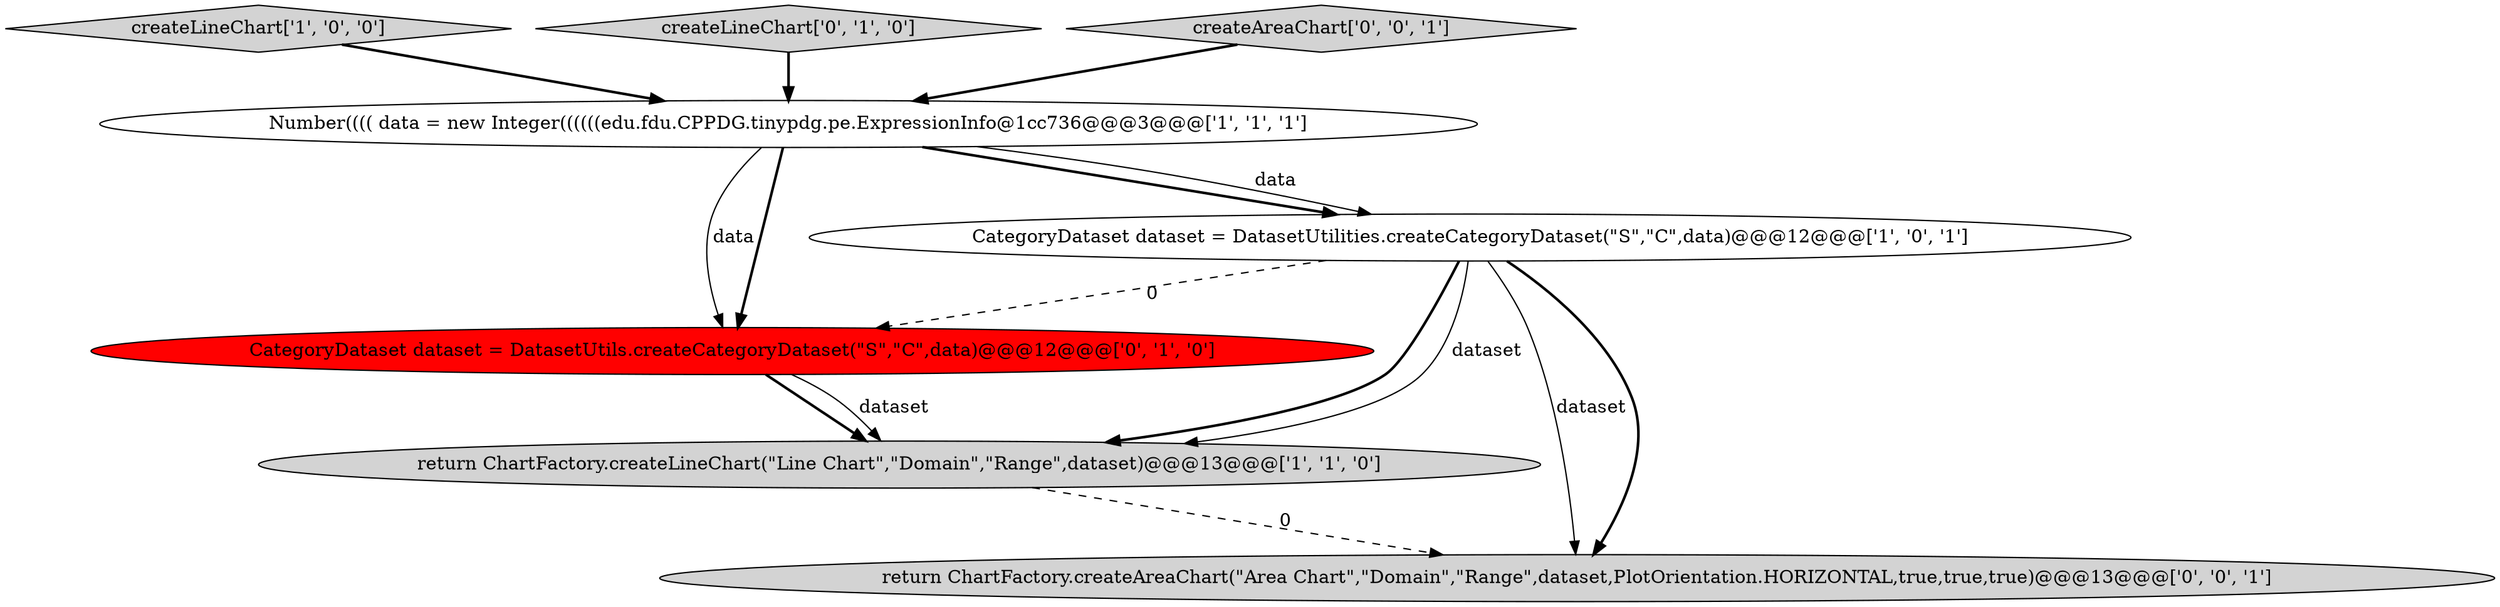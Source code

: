 digraph {
3 [style = filled, label = "return ChartFactory.createLineChart(\"Line Chart\",\"Domain\",\"Range\",dataset)@@@13@@@['1', '1', '0']", fillcolor = lightgray, shape = ellipse image = "AAA0AAABBB1BBB"];
1 [style = filled, label = "createLineChart['1', '0', '0']", fillcolor = lightgray, shape = diamond image = "AAA0AAABBB1BBB"];
5 [style = filled, label = "CategoryDataset dataset = DatasetUtils.createCategoryDataset(\"S\",\"C\",data)@@@12@@@['0', '1', '0']", fillcolor = red, shape = ellipse image = "AAA1AAABBB2BBB"];
0 [style = filled, label = "CategoryDataset dataset = DatasetUtilities.createCategoryDataset(\"S\",\"C\",data)@@@12@@@['1', '0', '1']", fillcolor = white, shape = ellipse image = "AAA0AAABBB1BBB"];
7 [style = filled, label = "return ChartFactory.createAreaChart(\"Area Chart\",\"Domain\",\"Range\",dataset,PlotOrientation.HORIZONTAL,true,true,true)@@@13@@@['0', '0', '1']", fillcolor = lightgray, shape = ellipse image = "AAA0AAABBB3BBB"];
2 [style = filled, label = "Number(((( data = new Integer((((((edu.fdu.CPPDG.tinypdg.pe.ExpressionInfo@1cc736@@@3@@@['1', '1', '1']", fillcolor = white, shape = ellipse image = "AAA0AAABBB1BBB"];
4 [style = filled, label = "createLineChart['0', '1', '0']", fillcolor = lightgray, shape = diamond image = "AAA0AAABBB2BBB"];
6 [style = filled, label = "createAreaChart['0', '0', '1']", fillcolor = lightgray, shape = diamond image = "AAA0AAABBB3BBB"];
0->3 [style = bold, label=""];
2->5 [style = solid, label="data"];
5->3 [style = bold, label=""];
1->2 [style = bold, label=""];
2->0 [style = bold, label=""];
0->7 [style = solid, label="dataset"];
4->2 [style = bold, label=""];
5->3 [style = solid, label="dataset"];
0->5 [style = dashed, label="0"];
3->7 [style = dashed, label="0"];
2->0 [style = solid, label="data"];
2->5 [style = bold, label=""];
0->7 [style = bold, label=""];
6->2 [style = bold, label=""];
0->3 [style = solid, label="dataset"];
}
